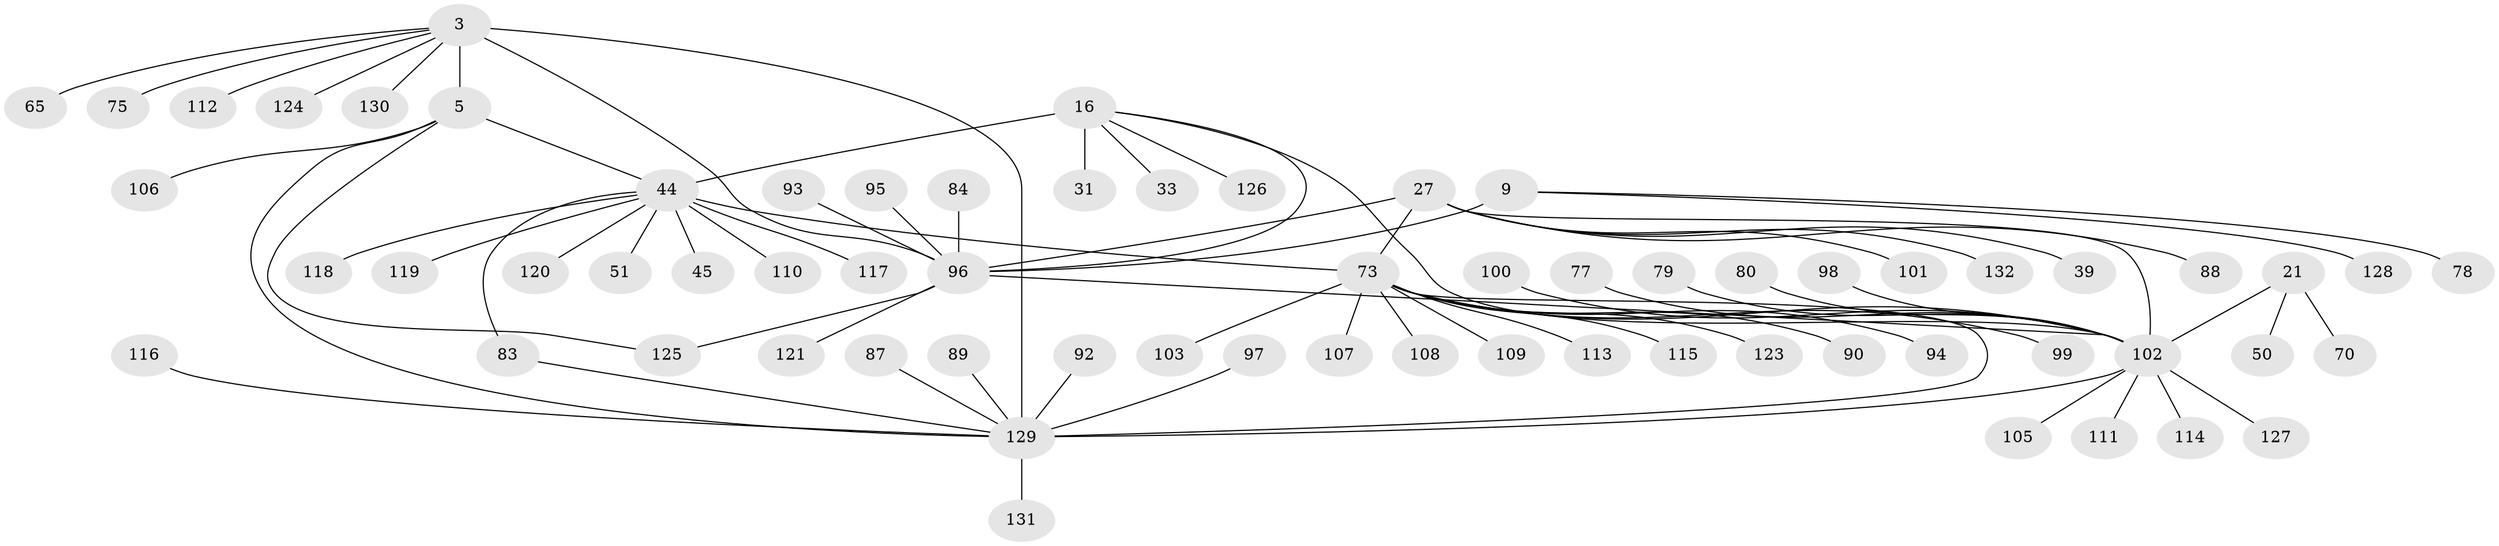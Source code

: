 // original degree distribution, {15: 0.007575757575757576, 8: 0.06818181818181818, 5: 0.007575757575757576, 9: 0.03787878787878788, 6: 0.030303030303030304, 10: 0.030303030303030304, 7: 0.022727272727272728, 11: 0.015151515151515152, 13: 0.007575757575757576, 1: 0.5757575757575758, 2: 0.1590909090909091, 3: 0.03787878787878788}
// Generated by graph-tools (version 1.1) at 2025/58/03/04/25 21:58:02]
// undirected, 66 vertices, 75 edges
graph export_dot {
graph [start="1"]
  node [color=gray90,style=filled];
  3 [super="+2"];
  5 [super="+4"];
  9 [super="+8"];
  16 [super="+14"];
  21 [super="+20"];
  27 [super="+26"];
  31;
  33;
  39 [super="+34"];
  44 [super="+38+18+42"];
  45;
  50;
  51;
  65;
  70 [super="+63"];
  73 [super="+30+40"];
  75 [super="+59"];
  77;
  78;
  79;
  80;
  83;
  84;
  87 [super="+64"];
  88;
  89;
  90;
  92;
  93 [super="+60"];
  94 [super="+85"];
  95;
  96 [super="+72+81"];
  97 [super="+58"];
  98 [super="+71"];
  99 [super="+82"];
  100;
  101;
  102 [super="+62+74+36+49+61+68"];
  103;
  105;
  106;
  107 [super="+67"];
  108 [super="+86"];
  109;
  110;
  111;
  112;
  113 [super="+91"];
  114;
  115;
  116;
  117;
  118 [super="+104"];
  119;
  120;
  121 [super="+54+55"];
  123;
  124;
  125 [super="+48"];
  126;
  127;
  128;
  129 [super="+6+122+52+69"];
  130 [super="+47+76"];
  131;
  132;
  3 -- 5 [weight=4];
  3 -- 65;
  3 -- 112;
  3 -- 124;
  3 -- 130;
  3 -- 75;
  3 -- 129 [weight=4];
  3 -- 96;
  5 -- 106;
  5 -- 125;
  5 -- 129 [weight=4];
  5 -- 44;
  9 -- 128;
  9 -- 78;
  9 -- 96 [weight=8];
  16 -- 33;
  16 -- 102 [weight=2];
  16 -- 126;
  16 -- 31;
  16 -- 44 [weight=8];
  16 -- 96;
  21 -- 50;
  21 -- 70;
  21 -- 102 [weight=8];
  27 -- 88;
  27 -- 132;
  27 -- 101;
  27 -- 39;
  27 -- 73 [weight=8];
  27 -- 102;
  27 -- 96;
  44 -- 73 [weight=2];
  44 -- 45;
  44 -- 110;
  44 -- 51;
  44 -- 117;
  44 -- 118;
  44 -- 119;
  44 -- 120;
  44 -- 83;
  73 -- 129 [weight=2];
  73 -- 90;
  73 -- 94;
  73 -- 99;
  73 -- 102 [weight=2];
  73 -- 103;
  73 -- 107;
  73 -- 108;
  73 -- 109;
  73 -- 113;
  73 -- 115;
  73 -- 123;
  77 -- 102;
  79 -- 102;
  80 -- 102;
  83 -- 129;
  84 -- 96;
  87 -- 129;
  89 -- 129;
  92 -- 129;
  93 -- 96;
  95 -- 96;
  96 -- 102;
  96 -- 121;
  96 -- 125;
  97 -- 129;
  98 -- 102;
  100 -- 102;
  102 -- 129 [weight=2];
  102 -- 105;
  102 -- 111;
  102 -- 114;
  102 -- 127;
  116 -- 129;
  129 -- 131;
}
